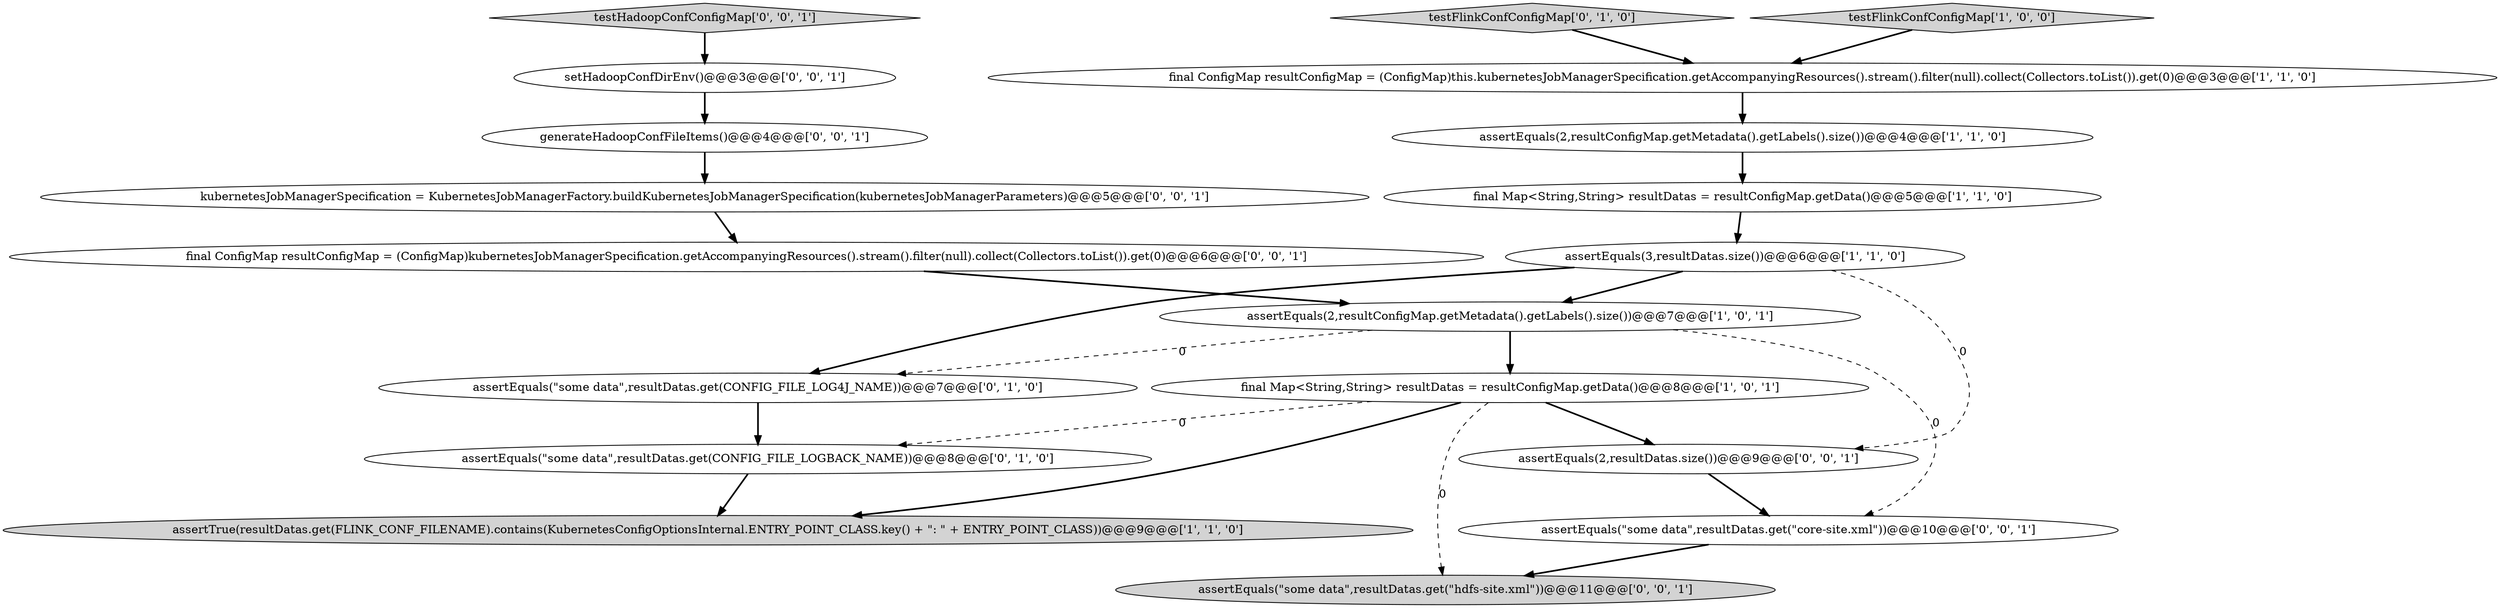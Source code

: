 digraph {
1 [style = filled, label = "assertEquals(2,resultConfigMap.getMetadata().getLabels().size())@@@7@@@['1', '0', '1']", fillcolor = white, shape = ellipse image = "AAA0AAABBB1BBB"];
10 [style = filled, label = "assertEquals(\"some data\",resultDatas.get(CONFIG_FILE_LOG4J_NAME))@@@7@@@['0', '1', '0']", fillcolor = white, shape = ellipse image = "AAA1AAABBB2BBB"];
2 [style = filled, label = "final Map<String,String> resultDatas = resultConfigMap.getData()@@@8@@@['1', '0', '1']", fillcolor = white, shape = ellipse image = "AAA0AAABBB1BBB"];
17 [style = filled, label = "assertEquals(\"some data\",resultDatas.get(\"hdfs-site.xml\"))@@@11@@@['0', '0', '1']", fillcolor = lightgray, shape = ellipse image = "AAA0AAABBB3BBB"];
4 [style = filled, label = "assertEquals(3,resultDatas.size())@@@6@@@['1', '1', '0']", fillcolor = white, shape = ellipse image = "AAA0AAABBB1BBB"];
11 [style = filled, label = "assertEquals(\"some data\",resultDatas.get(\"core-site.xml\"))@@@10@@@['0', '0', '1']", fillcolor = white, shape = ellipse image = "AAA0AAABBB3BBB"];
7 [style = filled, label = "final ConfigMap resultConfigMap = (ConfigMap)this.kubernetesJobManagerSpecification.getAccompanyingResources().stream().filter(null).collect(Collectors.toList()).get(0)@@@3@@@['1', '1', '0']", fillcolor = white, shape = ellipse image = "AAA0AAABBB1BBB"];
6 [style = filled, label = "testFlinkConfConfigMap['1', '0', '0']", fillcolor = lightgray, shape = diamond image = "AAA0AAABBB1BBB"];
14 [style = filled, label = "final ConfigMap resultConfigMap = (ConfigMap)kubernetesJobManagerSpecification.getAccompanyingResources().stream().filter(null).collect(Collectors.toList()).get(0)@@@6@@@['0', '0', '1']", fillcolor = white, shape = ellipse image = "AAA0AAABBB3BBB"];
5 [style = filled, label = "final Map<String,String> resultDatas = resultConfigMap.getData()@@@5@@@['1', '1', '0']", fillcolor = white, shape = ellipse image = "AAA0AAABBB1BBB"];
0 [style = filled, label = "assertTrue(resultDatas.get(FLINK_CONF_FILENAME).contains(KubernetesConfigOptionsInternal.ENTRY_POINT_CLASS.key() + \": \" + ENTRY_POINT_CLASS))@@@9@@@['1', '1', '0']", fillcolor = lightgray, shape = ellipse image = "AAA0AAABBB1BBB"];
18 [style = filled, label = "assertEquals(2,resultDatas.size())@@@9@@@['0', '0', '1']", fillcolor = white, shape = ellipse image = "AAA0AAABBB3BBB"];
9 [style = filled, label = "assertEquals(\"some data\",resultDatas.get(CONFIG_FILE_LOGBACK_NAME))@@@8@@@['0', '1', '0']", fillcolor = white, shape = ellipse image = "AAA1AAABBB2BBB"];
15 [style = filled, label = "testHadoopConfConfigMap['0', '0', '1']", fillcolor = lightgray, shape = diamond image = "AAA0AAABBB3BBB"];
3 [style = filled, label = "assertEquals(2,resultConfigMap.getMetadata().getLabels().size())@@@4@@@['1', '1', '0']", fillcolor = white, shape = ellipse image = "AAA0AAABBB1BBB"];
12 [style = filled, label = "generateHadoopConfFileItems()@@@4@@@['0', '0', '1']", fillcolor = white, shape = ellipse image = "AAA0AAABBB3BBB"];
16 [style = filled, label = "setHadoopConfDirEnv()@@@3@@@['0', '0', '1']", fillcolor = white, shape = ellipse image = "AAA0AAABBB3BBB"];
13 [style = filled, label = "kubernetesJobManagerSpecification = KubernetesJobManagerFactory.buildKubernetesJobManagerSpecification(kubernetesJobManagerParameters)@@@5@@@['0', '0', '1']", fillcolor = white, shape = ellipse image = "AAA0AAABBB3BBB"];
8 [style = filled, label = "testFlinkConfConfigMap['0', '1', '0']", fillcolor = lightgray, shape = diamond image = "AAA0AAABBB2BBB"];
1->11 [style = dashed, label="0"];
10->9 [style = bold, label=""];
2->17 [style = dashed, label="0"];
2->9 [style = dashed, label="0"];
9->0 [style = bold, label=""];
11->17 [style = bold, label=""];
3->5 [style = bold, label=""];
5->4 [style = bold, label=""];
4->1 [style = bold, label=""];
12->13 [style = bold, label=""];
14->1 [style = bold, label=""];
7->3 [style = bold, label=""];
16->12 [style = bold, label=""];
2->18 [style = bold, label=""];
1->10 [style = dashed, label="0"];
15->16 [style = bold, label=""];
4->10 [style = bold, label=""];
8->7 [style = bold, label=""];
4->18 [style = dashed, label="0"];
2->0 [style = bold, label=""];
6->7 [style = bold, label=""];
13->14 [style = bold, label=""];
1->2 [style = bold, label=""];
18->11 [style = bold, label=""];
}
